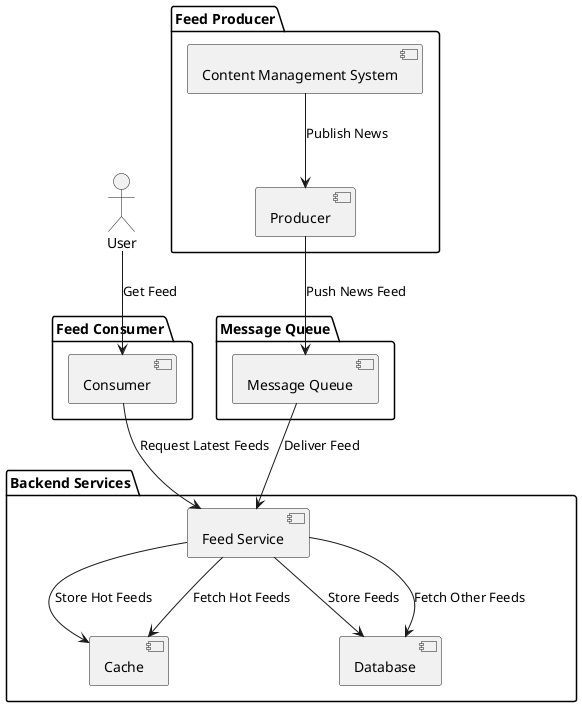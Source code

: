 @startuml
actor User

package "Feed Producer" {
  [Content Management System] as CMS
  [Producer] as Producer
}

package "Message Queue" {
  [Message Queue] as MQ
}

package "Backend Services" {
  [Feed Service] as FeedService
  [Cache] as Cache
  [Database] as Database
}

package "Feed Consumer" {
  [Consumer] as Consumer
  User --> Consumer : "Get Feed"
}

CMS --> Producer : "Publish News"
Producer --> MQ : "Push News Feed"
MQ --> FeedService : "Deliver Feed"
FeedService --> Cache : "Store Hot Feeds"
FeedService --> Database : "Store Feeds"
Consumer --> FeedService : "Request Latest Feeds"
FeedService --> Cache : "Fetch Hot Feeds"
FeedService --> Database : "Fetch Other Feeds"

@enduml
